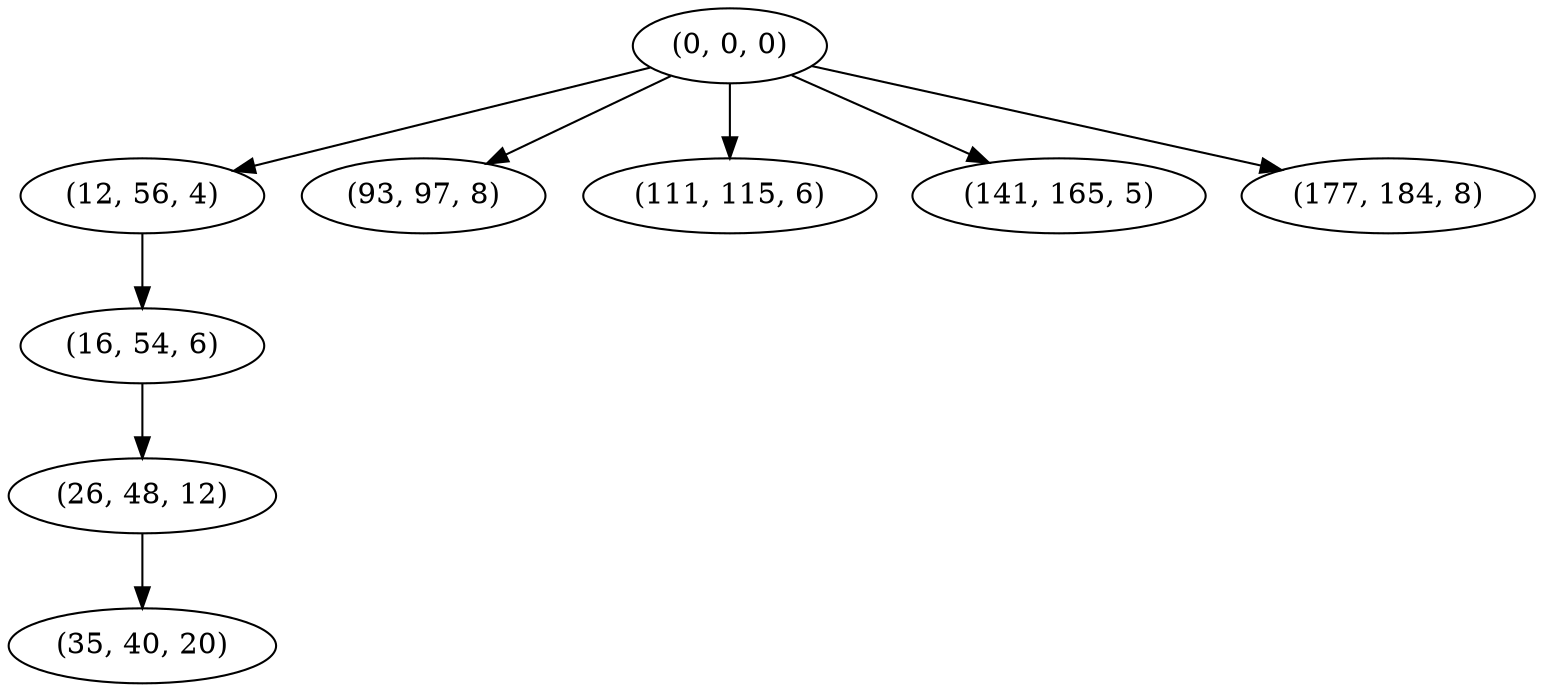 digraph tree {
    "(0, 0, 0)";
    "(12, 56, 4)";
    "(16, 54, 6)";
    "(26, 48, 12)";
    "(35, 40, 20)";
    "(93, 97, 8)";
    "(111, 115, 6)";
    "(141, 165, 5)";
    "(177, 184, 8)";
    "(0, 0, 0)" -> "(12, 56, 4)";
    "(0, 0, 0)" -> "(93, 97, 8)";
    "(0, 0, 0)" -> "(111, 115, 6)";
    "(0, 0, 0)" -> "(141, 165, 5)";
    "(0, 0, 0)" -> "(177, 184, 8)";
    "(12, 56, 4)" -> "(16, 54, 6)";
    "(16, 54, 6)" -> "(26, 48, 12)";
    "(26, 48, 12)" -> "(35, 40, 20)";
}
